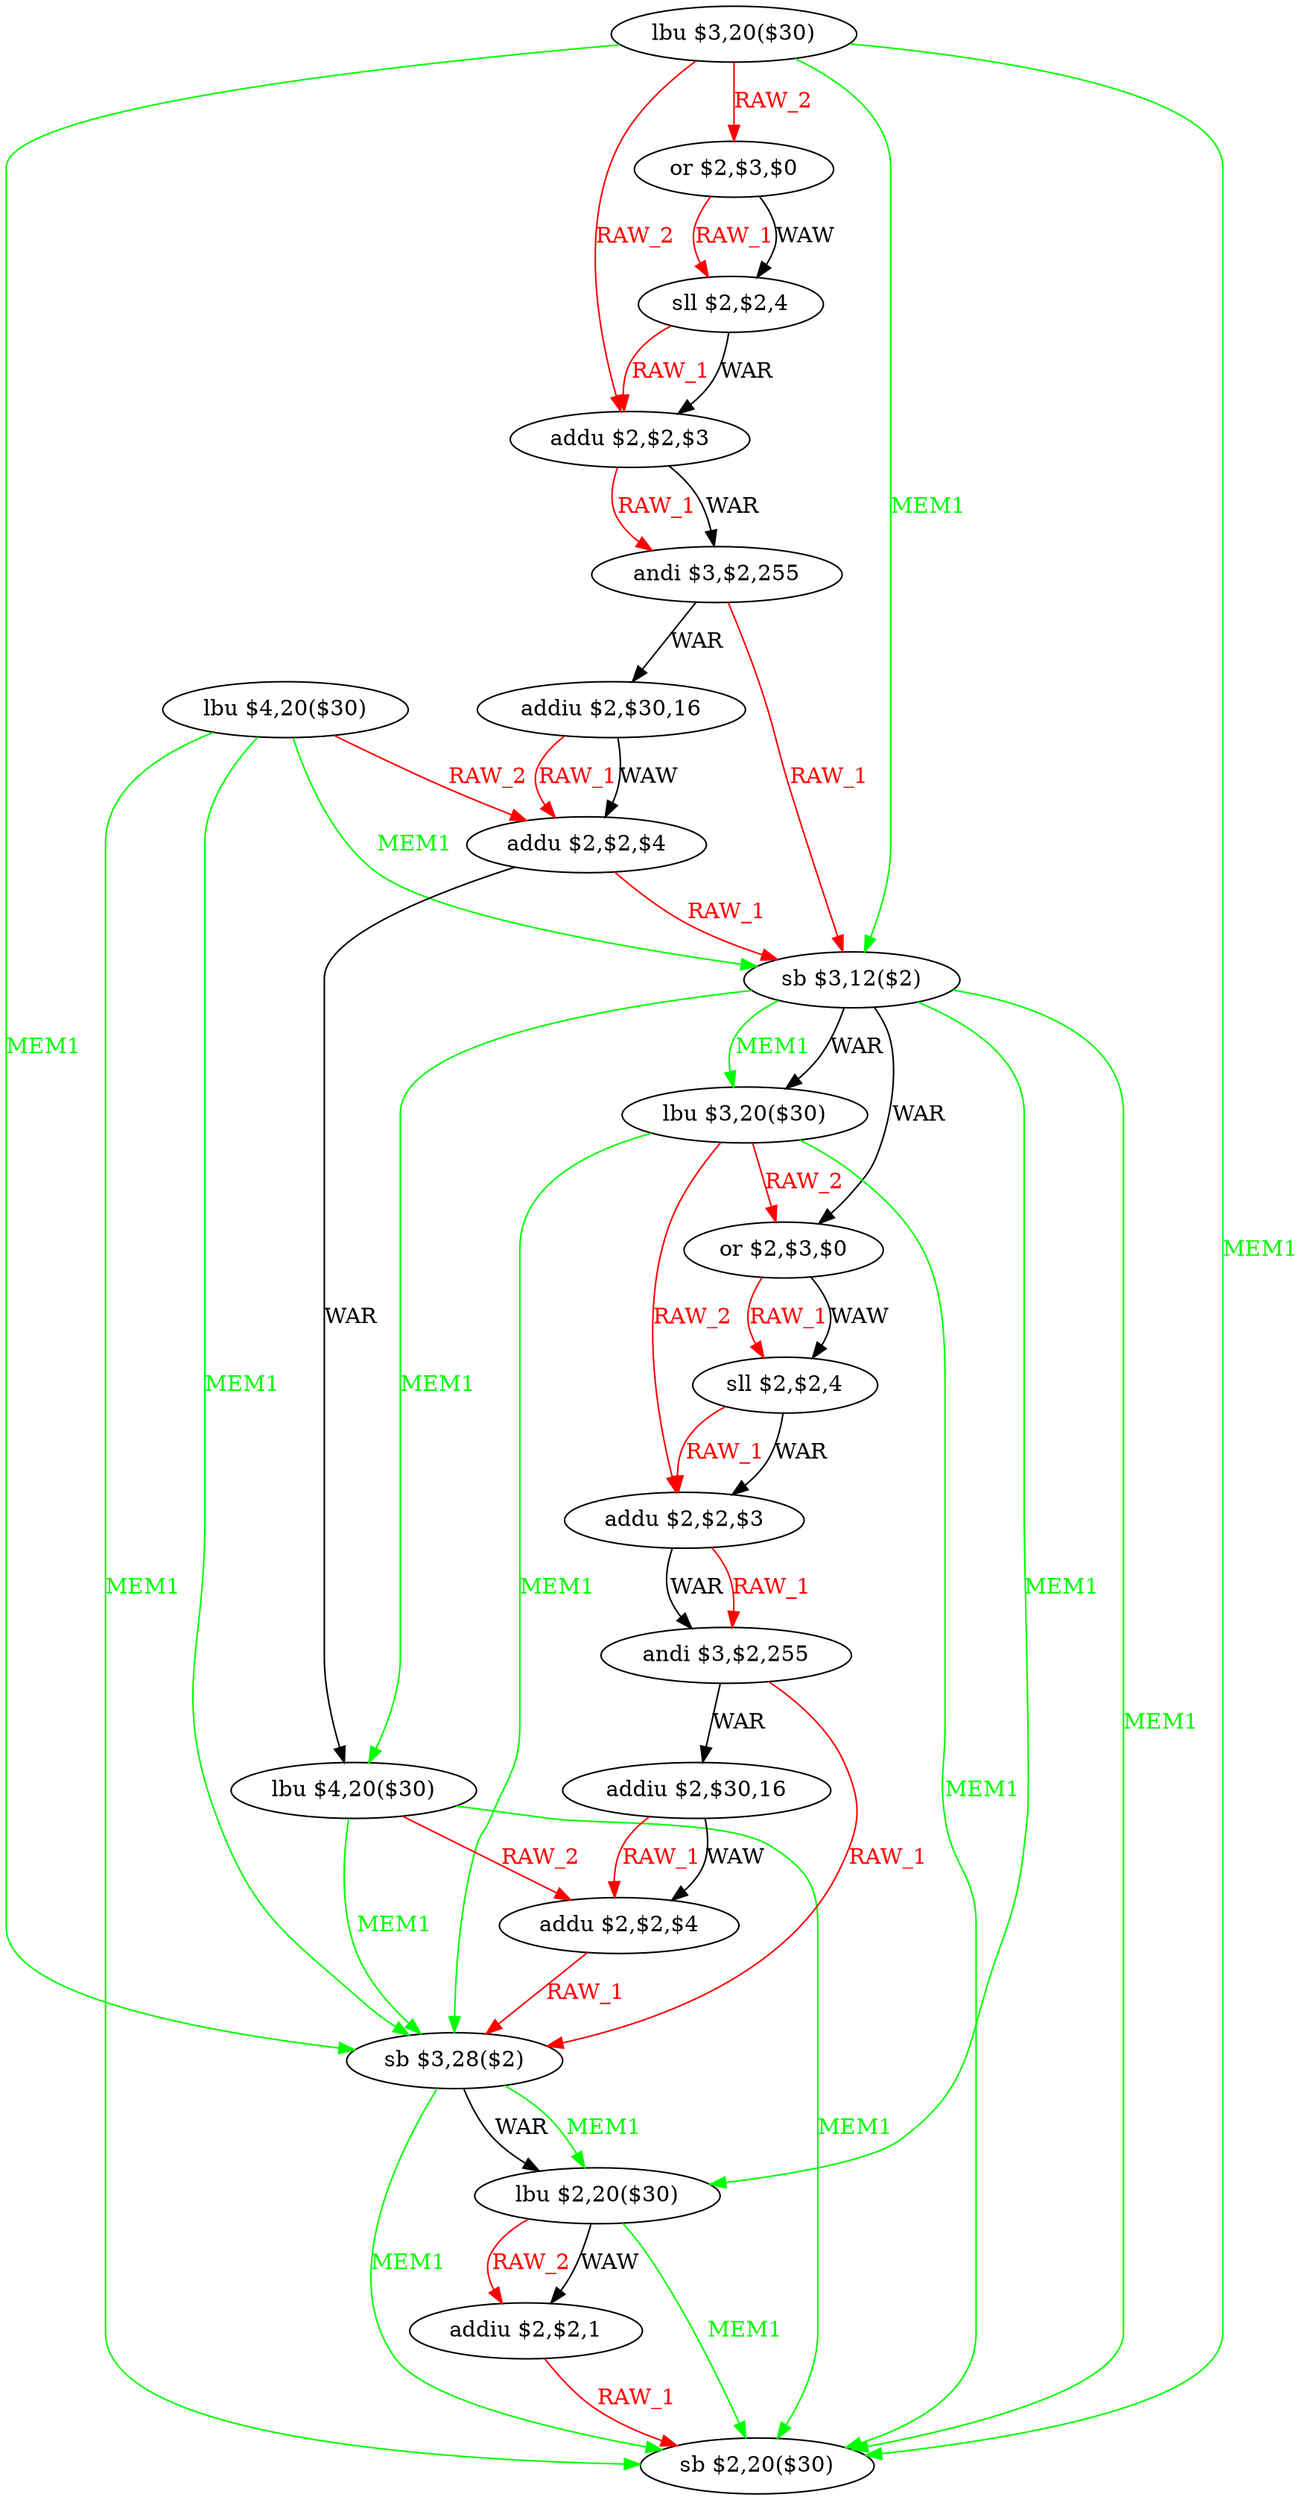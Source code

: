digraph G1 {
node [shape = ellipse];
i0 [label = "lbu $4,20($30)"] ;
i0 ->  i20 [color = green, fontcolor = green, label= "MEM1"];
i0 ->  i17 [color = green, fontcolor = green, label= "MEM1"];
i0 ->  i8 [color = green, fontcolor = green, label= "MEM1"];
i0 ->  i7 [color = red, fontcolor = red, label= "RAW_2"];
i20 [label = "sb $2,20($30)"] ;
i17 [label = "sb $3,28($2)"] ;
i17 ->  i20 [color = green, fontcolor = green, label= "MEM1"];
i17 ->  i18 [label= "WAR"];
i17 ->  i18 [color = green, fontcolor = green, label= "MEM1"];
i18 [label = "lbu $2,20($30)"] ;
i18 ->  i20 [color = green, fontcolor = green, label= "MEM1"];
i18 ->  i19 [color = red, fontcolor = red, label= "RAW_2"];
i18 ->  i19 [label= "WAW"];
i19 [label = "addiu $2,$2,1"] ;
i19 ->  i20 [color = red, fontcolor = red, label= "RAW_1"];
i8 [label = "sb $3,12($2)"] ;
i8 ->  i20 [color = green, fontcolor = green, label= "MEM1"];
i8 ->  i18 [color = green, fontcolor = green, label= "MEM1"];
i8 ->  i11 [label= "WAR"];
i8 ->  i10 [label= "WAR"];
i8 ->  i10 [color = green, fontcolor = green, label= "MEM1"];
i8 ->  i9 [color = green, fontcolor = green, label= "MEM1"];
i11 [label = "or $2,$3,$0"] ;
i11 ->  i12 [color = red, fontcolor = red, label= "RAW_1"];
i11 ->  i12 [label= "WAW"];
i12 [label = "sll $2,$2,4"] ;
i12 ->  i13 [color = red, fontcolor = red, label= "RAW_1"];
i12 ->  i13 [label= "WAR"];
i13 [label = "addu $2,$2,$3"] ;
i13 ->  i14 [color = red, fontcolor = red, label= "RAW_1"];
i13 ->  i14 [label= "WAR"];
i14 [label = "andi $3,$2,255"] ;
i14 ->  i17 [color = red, fontcolor = red, label= "RAW_1"];
i14 ->  i15 [label= "WAR"];
i15 [label = "addiu $2,$30,16"] ;
i15 ->  i16 [color = red, fontcolor = red, label= "RAW_1"];
i15 ->  i16 [label= "WAW"];
i16 [label = "addu $2,$2,$4"] ;
i16 ->  i17 [color = red, fontcolor = red, label= "RAW_1"];
i10 [label = "lbu $3,20($30)"] ;
i10 ->  i20 [color = green, fontcolor = green, label= "MEM1"];
i10 ->  i17 [color = green, fontcolor = green, label= "MEM1"];
i10 ->  i13 [color = red, fontcolor = red, label= "RAW_2"];
i10 ->  i11 [color = red, fontcolor = red, label= "RAW_2"];
i9 [label = "lbu $4,20($30)"] ;
i9 ->  i20 [color = green, fontcolor = green, label= "MEM1"];
i9 ->  i17 [color = green, fontcolor = green, label= "MEM1"];
i9 ->  i16 [color = red, fontcolor = red, label= "RAW_2"];
i7 [label = "addu $2,$2,$4"] ;
i7 ->  i9 [label= "WAR"];
i7 ->  i8 [color = red, fontcolor = red, label= "RAW_1"];
i1 [label = "lbu $3,20($30)"] ;
i1 ->  i20 [color = green, fontcolor = green, label= "MEM1"];
i1 ->  i17 [color = green, fontcolor = green, label= "MEM1"];
i1 ->  i8 [color = green, fontcolor = green, label= "MEM1"];
i1 ->  i4 [color = red, fontcolor = red, label= "RAW_2"];
i1 ->  i2 [color = red, fontcolor = red, label= "RAW_2"];
i4 [label = "addu $2,$2,$3"] ;
i4 ->  i5 [color = red, fontcolor = red, label= "RAW_1"];
i4 ->  i5 [label= "WAR"];
i5 [label = "andi $3,$2,255"] ;
i5 ->  i8 [color = red, fontcolor = red, label= "RAW_1"];
i5 ->  i6 [label= "WAR"];
i6 [label = "addiu $2,$30,16"] ;
i6 ->  i7 [color = red, fontcolor = red, label= "RAW_1"];
i6 ->  i7 [label= "WAW"];
i2 [label = "or $2,$3,$0"] ;
i2 ->  i3 [color = red, fontcolor = red, label= "RAW_1"];
i2 ->  i3 [label= "WAW"];
i3 [label = "sll $2,$2,4"] ;
i3 ->  i4 [color = red, fontcolor = red, label= "RAW_1"];
i3 ->  i4 [label= "WAR"];
}
